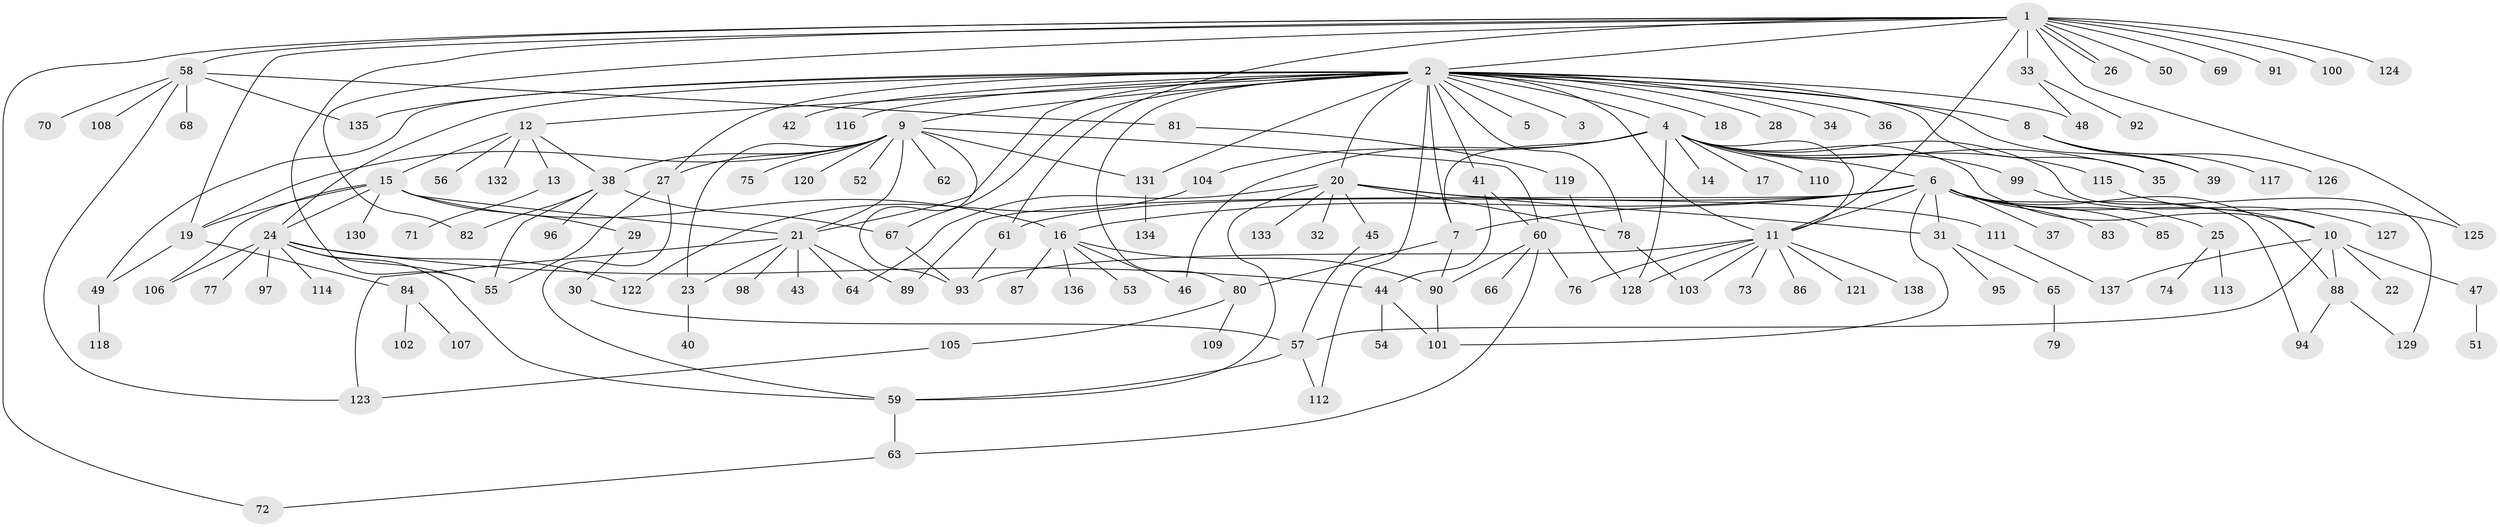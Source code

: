 // coarse degree distribution, {18: 0.008928571428571428, 29: 0.008928571428571428, 1: 0.5089285714285714, 15: 0.017857142857142856, 5: 0.026785714285714284, 3: 0.08035714285714286, 12: 0.008928571428571428, 8: 0.026785714285714284, 11: 0.017857142857142856, 6: 0.03571428571428571, 2: 0.19642857142857142, 7: 0.017857142857142856, 9: 0.017857142857142856, 4: 0.026785714285714284}
// Generated by graph-tools (version 1.1) at 2025/41/03/06/25 10:41:46]
// undirected, 138 vertices, 201 edges
graph export_dot {
graph [start="1"]
  node [color=gray90,style=filled];
  1;
  2;
  3;
  4;
  5;
  6;
  7;
  8;
  9;
  10;
  11;
  12;
  13;
  14;
  15;
  16;
  17;
  18;
  19;
  20;
  21;
  22;
  23;
  24;
  25;
  26;
  27;
  28;
  29;
  30;
  31;
  32;
  33;
  34;
  35;
  36;
  37;
  38;
  39;
  40;
  41;
  42;
  43;
  44;
  45;
  46;
  47;
  48;
  49;
  50;
  51;
  52;
  53;
  54;
  55;
  56;
  57;
  58;
  59;
  60;
  61;
  62;
  63;
  64;
  65;
  66;
  67;
  68;
  69;
  70;
  71;
  72;
  73;
  74;
  75;
  76;
  77;
  78;
  79;
  80;
  81;
  82;
  83;
  84;
  85;
  86;
  87;
  88;
  89;
  90;
  91;
  92;
  93;
  94;
  95;
  96;
  97;
  98;
  99;
  100;
  101;
  102;
  103;
  104;
  105;
  106;
  107;
  108;
  109;
  110;
  111;
  112;
  113;
  114;
  115;
  116;
  117;
  118;
  119;
  120;
  121;
  122;
  123;
  124;
  125;
  126;
  127;
  128;
  129;
  130;
  131;
  132;
  133;
  134;
  135;
  136;
  137;
  138;
  1 -- 2;
  1 -- 11;
  1 -- 19;
  1 -- 26;
  1 -- 26;
  1 -- 33;
  1 -- 50;
  1 -- 55;
  1 -- 58;
  1 -- 61;
  1 -- 69;
  1 -- 72;
  1 -- 82;
  1 -- 91;
  1 -- 100;
  1 -- 124;
  1 -- 125;
  2 -- 3;
  2 -- 4;
  2 -- 5;
  2 -- 7;
  2 -- 8;
  2 -- 9;
  2 -- 11;
  2 -- 12;
  2 -- 18;
  2 -- 20;
  2 -- 21;
  2 -- 24;
  2 -- 27;
  2 -- 28;
  2 -- 34;
  2 -- 35;
  2 -- 36;
  2 -- 39;
  2 -- 41;
  2 -- 42;
  2 -- 48;
  2 -- 49;
  2 -- 67;
  2 -- 78;
  2 -- 80;
  2 -- 112;
  2 -- 116;
  2 -- 131;
  2 -- 135;
  4 -- 6;
  4 -- 7;
  4 -- 10;
  4 -- 11;
  4 -- 14;
  4 -- 17;
  4 -- 35;
  4 -- 46;
  4 -- 99;
  4 -- 104;
  4 -- 110;
  4 -- 115;
  4 -- 128;
  4 -- 129;
  6 -- 7;
  6 -- 10;
  6 -- 11;
  6 -- 16;
  6 -- 25;
  6 -- 31;
  6 -- 37;
  6 -- 61;
  6 -- 83;
  6 -- 85;
  6 -- 88;
  6 -- 89;
  6 -- 94;
  6 -- 101;
  7 -- 80;
  7 -- 90;
  8 -- 39;
  8 -- 117;
  8 -- 126;
  9 -- 19;
  9 -- 21;
  9 -- 23;
  9 -- 27;
  9 -- 38;
  9 -- 52;
  9 -- 60;
  9 -- 62;
  9 -- 75;
  9 -- 93;
  9 -- 120;
  9 -- 131;
  10 -- 22;
  10 -- 47;
  10 -- 57;
  10 -- 88;
  10 -- 137;
  11 -- 73;
  11 -- 76;
  11 -- 86;
  11 -- 93;
  11 -- 103;
  11 -- 121;
  11 -- 128;
  11 -- 138;
  12 -- 13;
  12 -- 15;
  12 -- 38;
  12 -- 56;
  12 -- 132;
  13 -- 71;
  15 -- 16;
  15 -- 19;
  15 -- 21;
  15 -- 24;
  15 -- 29;
  15 -- 106;
  15 -- 130;
  16 -- 46;
  16 -- 53;
  16 -- 87;
  16 -- 90;
  16 -- 136;
  19 -- 49;
  19 -- 84;
  20 -- 31;
  20 -- 32;
  20 -- 45;
  20 -- 59;
  20 -- 64;
  20 -- 78;
  20 -- 111;
  20 -- 133;
  21 -- 23;
  21 -- 43;
  21 -- 64;
  21 -- 89;
  21 -- 98;
  21 -- 123;
  23 -- 40;
  24 -- 44;
  24 -- 55;
  24 -- 59;
  24 -- 77;
  24 -- 97;
  24 -- 106;
  24 -- 114;
  24 -- 122;
  25 -- 74;
  25 -- 113;
  27 -- 55;
  27 -- 59;
  29 -- 30;
  30 -- 57;
  31 -- 65;
  31 -- 95;
  33 -- 48;
  33 -- 92;
  38 -- 55;
  38 -- 67;
  38 -- 82;
  38 -- 96;
  41 -- 44;
  41 -- 60;
  44 -- 54;
  44 -- 101;
  45 -- 57;
  47 -- 51;
  49 -- 118;
  57 -- 59;
  57 -- 112;
  58 -- 68;
  58 -- 70;
  58 -- 81;
  58 -- 108;
  58 -- 123;
  58 -- 135;
  59 -- 63;
  60 -- 63;
  60 -- 66;
  60 -- 76;
  60 -- 90;
  61 -- 93;
  63 -- 72;
  65 -- 79;
  67 -- 93;
  78 -- 103;
  80 -- 105;
  80 -- 109;
  81 -- 119;
  84 -- 102;
  84 -- 107;
  88 -- 94;
  88 -- 129;
  90 -- 101;
  99 -- 127;
  104 -- 122;
  105 -- 123;
  111 -- 137;
  115 -- 125;
  119 -- 128;
  131 -- 134;
}

